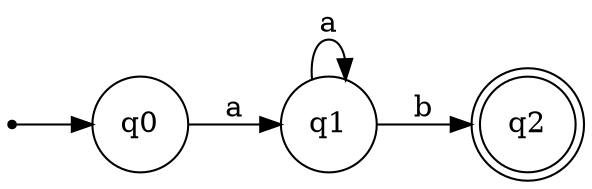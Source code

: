 digraph {
    rankdir = LR;
    node [shape = circle];
    inic [shape=point];

    inic -> q0;

    q0 -> q1 [label = "a"];
    q1 -> q1 [label="a"];
    q1 -> q2 [label="b"];
    q2 [shape=doublecircle];

    // aaaaccb
    // {a,b}
    // [a,a,a,a,b]
    // allmatches (/[^(a|b)]/)
    // [cc]
    // {a,u,t,o}
    // automata
    // a u t o mata
}
